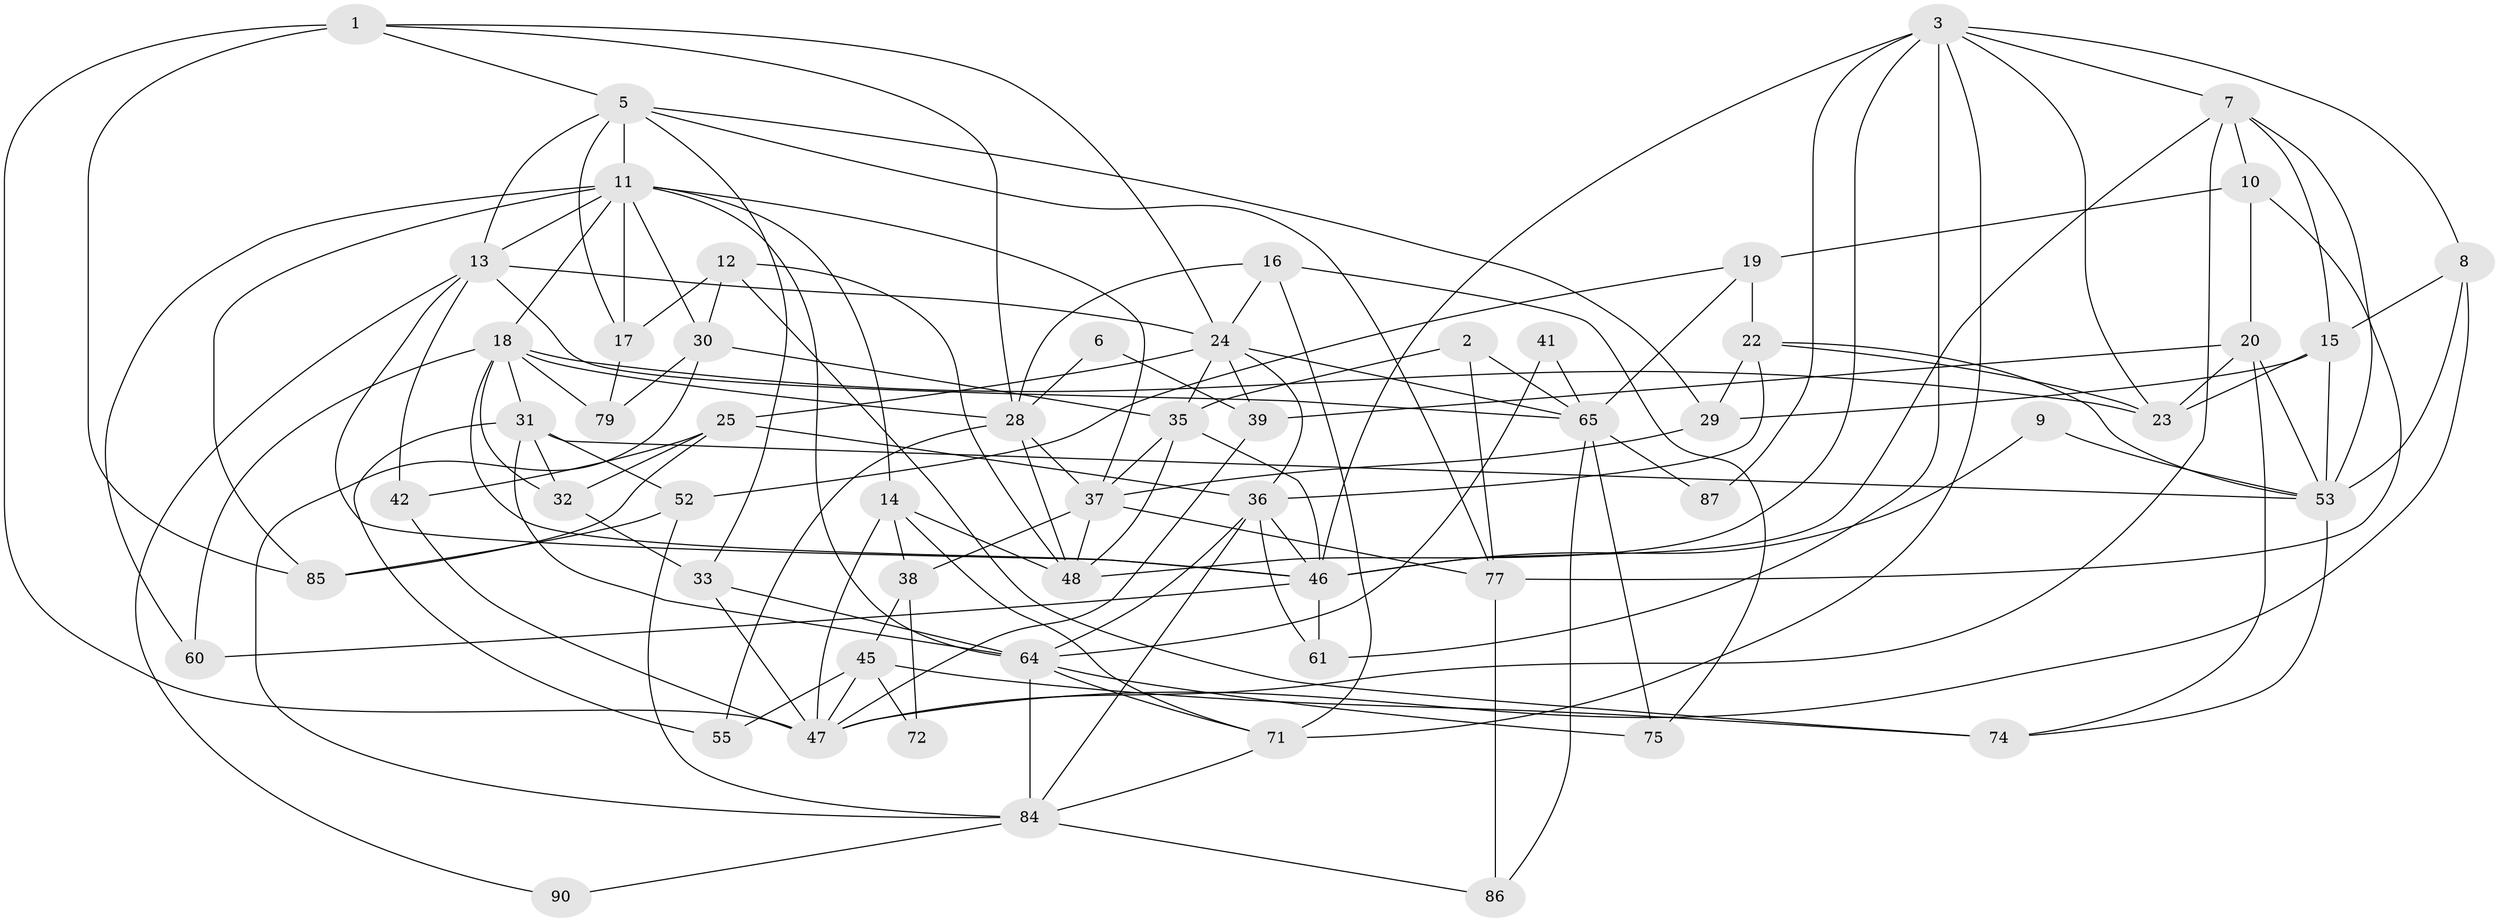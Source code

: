 // original degree distribution, {5: 0.17204301075268819, 3: 0.2903225806451613, 4: 0.24731182795698925, 2: 0.12903225806451613, 6: 0.11827956989247312, 7: 0.03225806451612903, 8: 0.010752688172043012}
// Generated by graph-tools (version 1.1) at 2025/11/02/27/25 16:11:24]
// undirected, 58 vertices, 144 edges
graph export_dot {
graph [start="1"]
  node [color=gray90,style=filled];
  1 [super="+4"];
  2;
  3 [super="+43"];
  5 [super="+69"];
  6;
  7 [super="+34"];
  8 [super="+21"];
  9;
  10 [super="+73"];
  11 [super="+50"];
  12;
  13 [super="+59"];
  14;
  15 [super="+51"];
  16 [super="+68"];
  17;
  18 [super="+58"];
  19;
  20 [super="+26"];
  22 [super="+91"];
  23 [super="+57"];
  24 [super="+27"];
  25 [super="+56"];
  28 [super="+83"];
  29;
  30 [super="+67"];
  31 [super="+88"];
  32 [super="+80"];
  33 [super="+44"];
  35 [super="+49"];
  36;
  37 [super="+40"];
  38 [super="+82"];
  39;
  41;
  42;
  45;
  46 [super="+54"];
  47 [super="+78"];
  48 [super="+63"];
  52 [super="+76"];
  53 [super="+62"];
  55;
  60;
  61;
  64 [super="+66"];
  65 [super="+70"];
  71 [super="+81"];
  72;
  74 [super="+93"];
  75;
  77 [super="+89"];
  79;
  84 [super="+92"];
  85;
  86;
  87;
  90;
  1 -- 85 [weight=2];
  1 -- 28;
  1 -- 47;
  1 -- 24;
  1 -- 5;
  2 -- 35;
  2 -- 65;
  2 -- 77;
  3 -- 46;
  3 -- 7;
  3 -- 8;
  3 -- 48;
  3 -- 87;
  3 -- 61;
  3 -- 71;
  3 -- 23;
  5 -- 77;
  5 -- 29;
  5 -- 11;
  5 -- 33;
  5 -- 17;
  5 -- 13;
  6 -- 28;
  6 -- 39;
  7 -- 15;
  7 -- 46;
  7 -- 53;
  7 -- 47;
  7 -- 10;
  8 -- 53;
  8 -- 47;
  8 -- 15;
  9 -- 46;
  9 -- 53;
  10 -- 19;
  10 -- 77;
  10 -- 20;
  11 -- 85;
  11 -- 14;
  11 -- 13;
  11 -- 17;
  11 -- 64;
  11 -- 37;
  11 -- 60;
  11 -- 30;
  11 -- 18;
  12 -- 17;
  12 -- 30;
  12 -- 74;
  12 -- 48;
  13 -- 65;
  13 -- 90;
  13 -- 24;
  13 -- 42;
  13 -- 46;
  14 -- 47;
  14 -- 71;
  14 -- 48;
  14 -- 38;
  15 -- 29;
  15 -- 53;
  15 -- 23;
  16 -- 24;
  16 -- 75;
  16 -- 28;
  16 -- 71;
  17 -- 79;
  18 -- 28;
  18 -- 60;
  18 -- 46 [weight=2];
  18 -- 32;
  18 -- 23 [weight=2];
  18 -- 79;
  18 -- 31;
  19 -- 65;
  19 -- 22;
  19 -- 52;
  20 -- 39;
  20 -- 74;
  20 -- 53;
  20 -- 23;
  22 -- 36;
  22 -- 53;
  22 -- 23;
  22 -- 29;
  24 -- 36;
  24 -- 39;
  24 -- 25;
  24 -- 65;
  24 -- 35;
  25 -- 32;
  25 -- 85;
  25 -- 42;
  25 -- 36;
  28 -- 37;
  28 -- 55;
  28 -- 48;
  29 -- 37;
  30 -- 35;
  30 -- 79;
  30 -- 84;
  31 -- 53 [weight=2];
  31 -- 64;
  31 -- 32;
  31 -- 52;
  31 -- 55;
  32 -- 33;
  33 -- 64;
  33 -- 47;
  35 -- 46;
  35 -- 48;
  35 -- 37;
  36 -- 46;
  36 -- 61;
  36 -- 64;
  36 -- 84;
  37 -- 48;
  37 -- 38;
  37 -- 77;
  38 -- 45 [weight=2];
  38 -- 72;
  39 -- 47;
  41 -- 65;
  41 -- 64;
  42 -- 47;
  45 -- 47;
  45 -- 55;
  45 -- 72;
  45 -- 74;
  46 -- 61;
  46 -- 60;
  52 -- 85;
  52 -- 84;
  53 -- 74;
  64 -- 84;
  64 -- 75;
  64 -- 71;
  65 -- 75;
  65 -- 87;
  65 -- 86;
  71 -- 84;
  77 -- 86;
  84 -- 86;
  84 -- 90;
}
